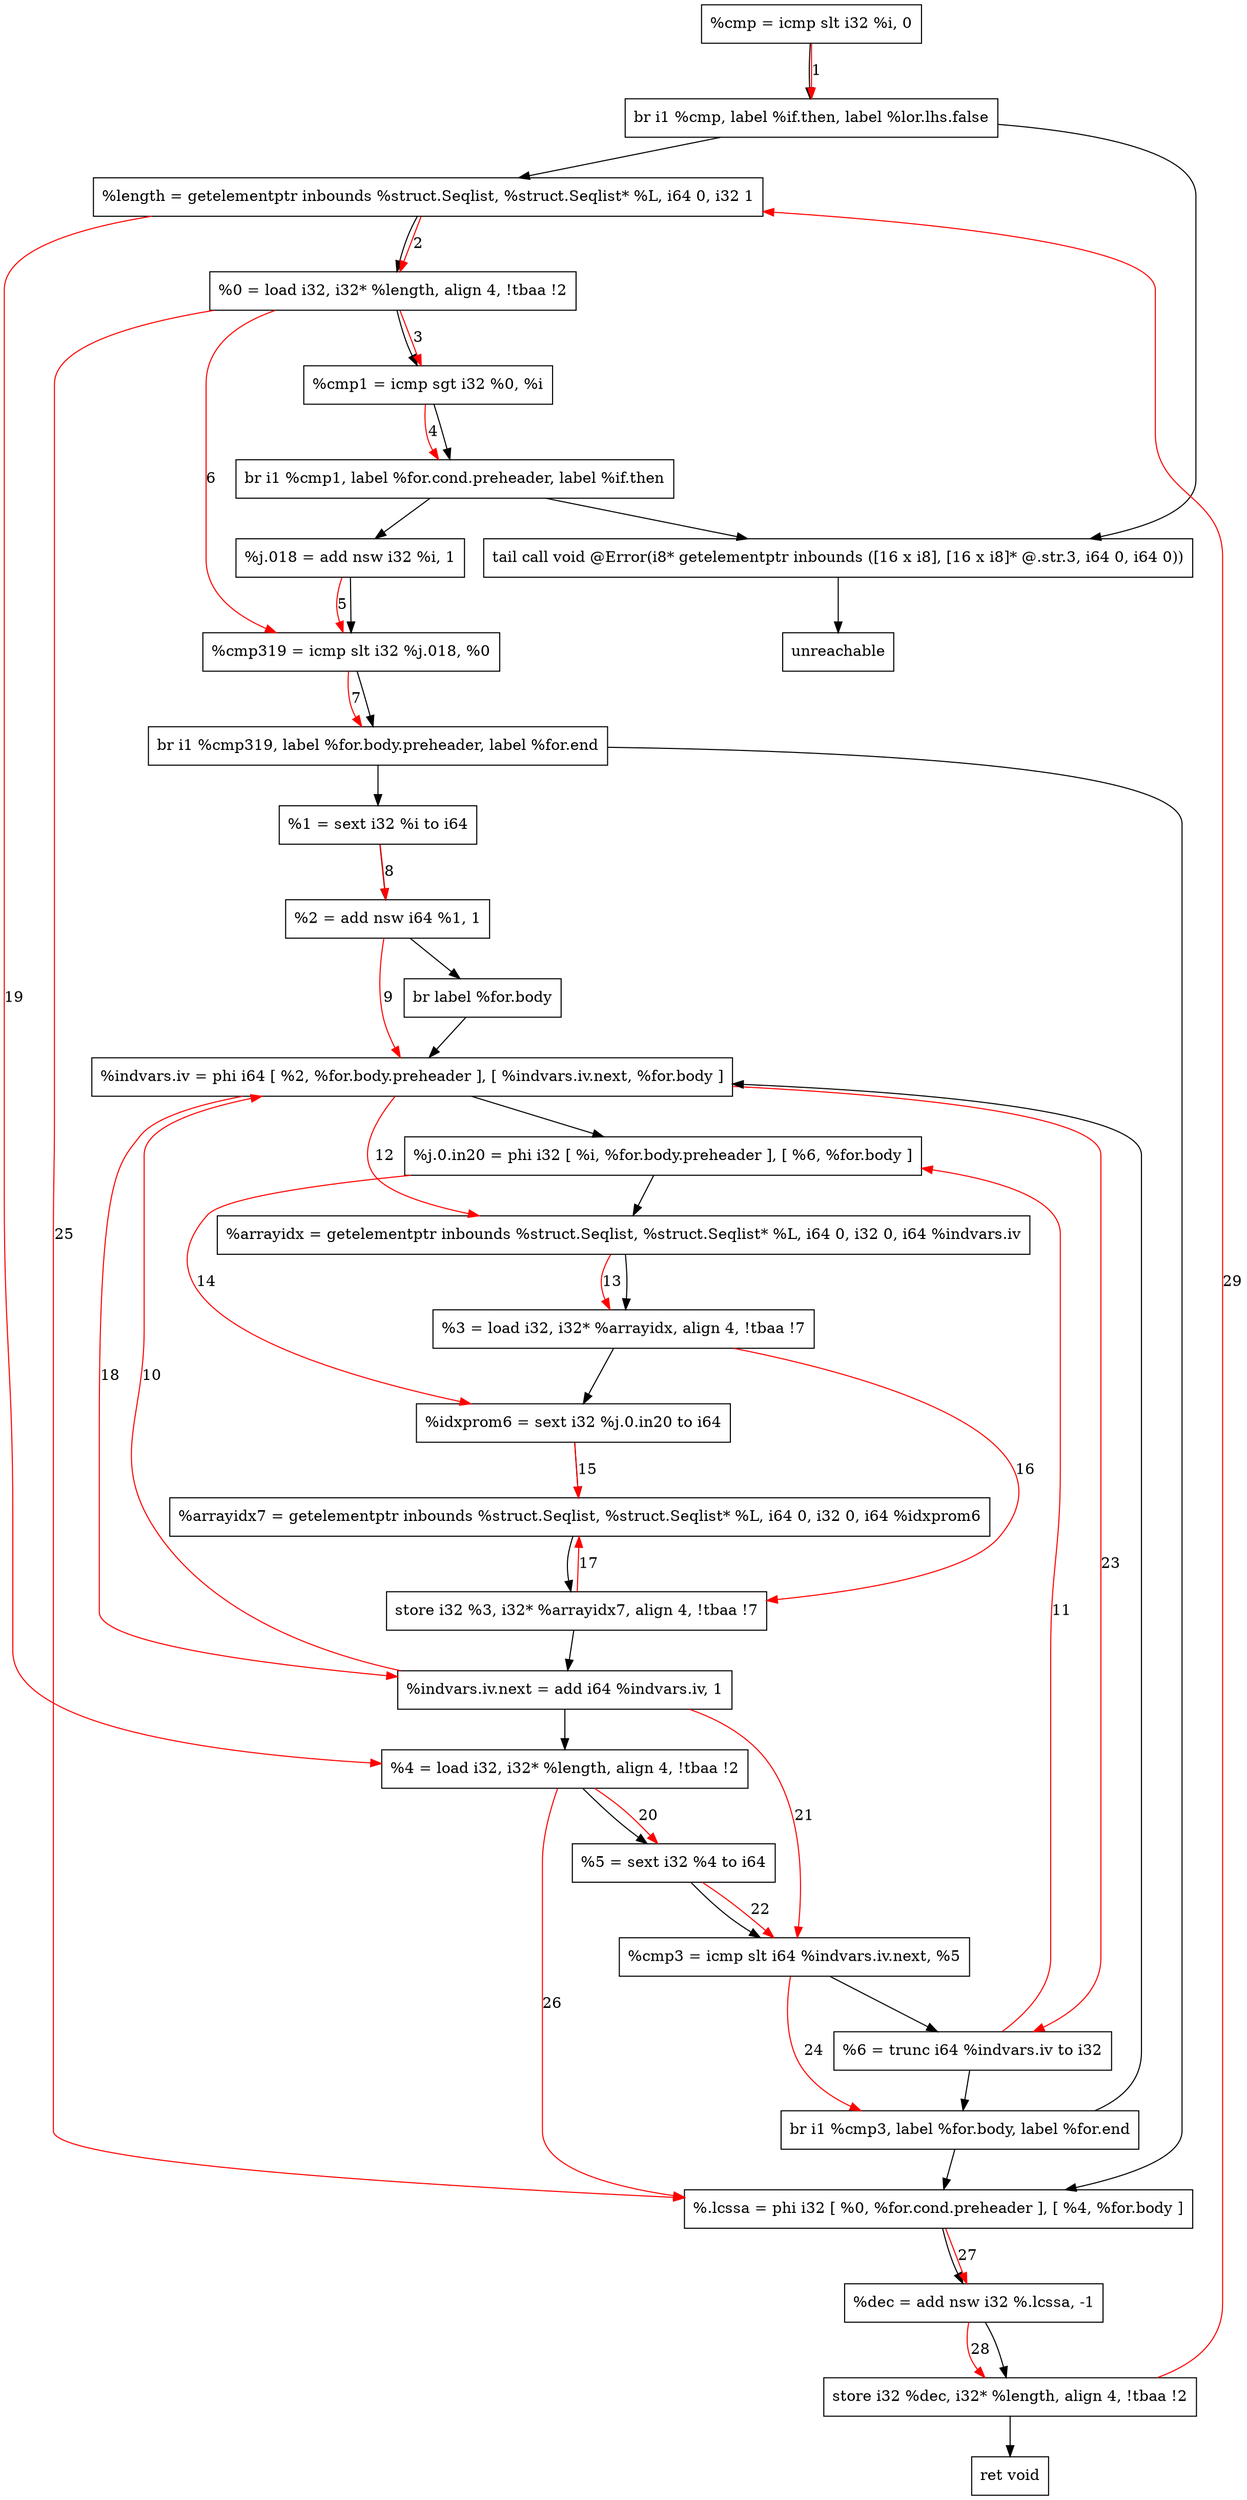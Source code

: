 digraph "CDFG for'func' function" {
	Node0x55f7c8dfca90[shape=record, label="  %cmp = icmp slt i32 %i, 0"]
	Node0x55f7c8dfcc38[shape=record, label="  br i1 %cmp, label %if.then, label %lor.lhs.false"]
	Node0x55f7c8dfccc8[shape=record, label="  %length = getelementptr inbounds %struct.Seqlist, %struct.Seqlist* %L, i64 0, i32 1"]
	Node0x55f7c8dfcba8[shape=record, label="  %0 = load i32, i32* %length, align 4, !tbaa !2"]
	Node0x55f7c8dfcd90[shape=record, label="  %cmp1 = icmp sgt i32 %0, %i"]
	Node0x55f7c8dfcf68[shape=record, label="  br i1 %cmp1, label %for.cond.preheader, label %if.then"]
	Node0x55f7c8dfd010[shape=record, label="  %j.018 = add nsw i32 %i, 1"]
	Node0x55f7c8dfd080[shape=record, label="  %cmp319 = icmp slt i32 %j.018, %0"]
	Node0x55f7c8dfd438[shape=record, label="  br i1 %cmp319, label %for.body.preheader, label %for.end"]
	Node0x55f7c8dfceb8[shape=record, label="  %1 = sext i32 %i to i64"]
	Node0x55f7c8dfd4b0[shape=record, label="  %2 = add nsw i64 %1, 1"]
	Node0x55f7c8dfd618[shape=record, label="  br label %for.body"]
	Node0x55f7c8dfd710[shape=record, label="  tail call void @Error(i8* getelementptr inbounds ([16 x i8], [16 x i8]* @.str.3, i64 0, i64 0))"]
	Node0x55f7c8dfd7b0[shape=record, label="  unreachable"]
	Node0x55f7c8dfd828[shape=record, label="  %indvars.iv = phi i64 [ %2, %for.body.preheader ], [ %indvars.iv.next, %for.body ]"]
	Node0x55f7c8dfd998[shape=record, label="  %j.0.in20 = phi i32 [ %i, %for.body.preheader ], [ %6, %for.body ]"]
	Node0x55f7c8dfda90[shape=record, label="  %arrayidx = getelementptr inbounds %struct.Seqlist, %struct.Seqlist* %L, i64 0, i32 0, i64 %indvars.iv"]
	Node0x55f7c8dfca18[shape=record, label="  %3 = load i32, i32* %arrayidx, align 4, !tbaa !7"]
	Node0x55f7c8dfdb28[shape=record, label="  %idxprom6 = sext i32 %j.0.in20 to i64"]
	Node0x55f7c8dfdc00[shape=record, label="  %arrayidx7 = getelementptr inbounds %struct.Seqlist, %struct.Seqlist* %L, i64 0, i32 0, i64 %idxprom6"]
	Node0x55f7c8dfdcb0[shape=record, label="  store i32 %3, i32* %arrayidx7, align 4, !tbaa !7"]
	Node0x55f7c8dfdd30[shape=record, label="  %indvars.iv.next = add i64 %indvars.iv, 1"]
	Node0x55f7c8dfd5b8[shape=record, label="  %4 = load i32, i32* %length, align 4, !tbaa !2"]
	Node0x55f7c8dfddd8[shape=record, label="  %5 = sext i32 %4 to i64"]
	Node0x55f7c8dfde50[shape=record, label="  %cmp3 = icmp slt i64 %indvars.iv.next, %5"]
	Node0x55f7c8dfdea8[shape=record, label="  %6 = trunc i64 %indvars.iv to i32"]
	Node0x55f7c8dfdf38[shape=record, label="  br i1 %cmp3, label %for.body, label %for.end"]
	Node0x55f7c8dfdf88[shape=record, label="  %.lcssa = phi i32 [ %0, %for.cond.preheader ], [ %4, %for.body ]"]
	Node0x55f7c8dfe050[shape=record, label="  %dec = add nsw i32 %.lcssa, -1"]
	Node0x55f7c8dfe0e0[shape=record, label="  store i32 %dec, i32* %length, align 4, !tbaa !2"]
	Node0x55f7c8dfd950[shape=record, label="  ret void"]
	Node0x55f7c8dfca90 -> Node0x55f7c8dfcc38
	Node0x55f7c8dfcc38 -> Node0x55f7c8dfd710
	Node0x55f7c8dfcc38 -> Node0x55f7c8dfccc8
	Node0x55f7c8dfccc8 -> Node0x55f7c8dfcba8
	Node0x55f7c8dfcba8 -> Node0x55f7c8dfcd90
	Node0x55f7c8dfcd90 -> Node0x55f7c8dfcf68
	Node0x55f7c8dfcf68 -> Node0x55f7c8dfd010
	Node0x55f7c8dfcf68 -> Node0x55f7c8dfd710
	Node0x55f7c8dfd010 -> Node0x55f7c8dfd080
	Node0x55f7c8dfd080 -> Node0x55f7c8dfd438
	Node0x55f7c8dfd438 -> Node0x55f7c8dfceb8
	Node0x55f7c8dfd438 -> Node0x55f7c8dfdf88
	Node0x55f7c8dfceb8 -> Node0x55f7c8dfd4b0
	Node0x55f7c8dfd4b0 -> Node0x55f7c8dfd618
	Node0x55f7c8dfd618 -> Node0x55f7c8dfd828
	Node0x55f7c8dfd710 -> Node0x55f7c8dfd7b0
	Node0x55f7c8dfd828 -> Node0x55f7c8dfd998
	Node0x55f7c8dfd998 -> Node0x55f7c8dfda90
	Node0x55f7c8dfda90 -> Node0x55f7c8dfca18
	Node0x55f7c8dfca18 -> Node0x55f7c8dfdb28
	Node0x55f7c8dfdb28 -> Node0x55f7c8dfdc00
	Node0x55f7c8dfdc00 -> Node0x55f7c8dfdcb0
	Node0x55f7c8dfdcb0 -> Node0x55f7c8dfdd30
	Node0x55f7c8dfdd30 -> Node0x55f7c8dfd5b8
	Node0x55f7c8dfd5b8 -> Node0x55f7c8dfddd8
	Node0x55f7c8dfddd8 -> Node0x55f7c8dfde50
	Node0x55f7c8dfde50 -> Node0x55f7c8dfdea8
	Node0x55f7c8dfdea8 -> Node0x55f7c8dfdf38
	Node0x55f7c8dfdf38 -> Node0x55f7c8dfd828
	Node0x55f7c8dfdf38 -> Node0x55f7c8dfdf88
	Node0x55f7c8dfdf88 -> Node0x55f7c8dfe050
	Node0x55f7c8dfe050 -> Node0x55f7c8dfe0e0
	Node0x55f7c8dfe0e0 -> Node0x55f7c8dfd950
edge [color=red]
	Node0x55f7c8dfca90 -> Node0x55f7c8dfcc38[label="1"]
	Node0x55f7c8dfccc8 -> Node0x55f7c8dfcba8[label="2"]
	Node0x55f7c8dfcba8 -> Node0x55f7c8dfcd90[label="3"]
	Node0x55f7c8dfcd90 -> Node0x55f7c8dfcf68[label="4"]
	Node0x55f7c8dfd010 -> Node0x55f7c8dfd080[label="5"]
	Node0x55f7c8dfcba8 -> Node0x55f7c8dfd080[label="6"]
	Node0x55f7c8dfd080 -> Node0x55f7c8dfd438[label="7"]
	Node0x55f7c8dfceb8 -> Node0x55f7c8dfd4b0[label="8"]
	Node0x55f7c8dfd4b0 -> Node0x55f7c8dfd828[label="9"]
	Node0x55f7c8dfdd30 -> Node0x55f7c8dfd828[label="10"]
	Node0x55f7c8dfdea8 -> Node0x55f7c8dfd998[label="11"]
	Node0x55f7c8dfd828 -> Node0x55f7c8dfda90[label="12"]
	Node0x55f7c8dfda90 -> Node0x55f7c8dfca18[label="13"]
	Node0x55f7c8dfd998 -> Node0x55f7c8dfdb28[label="14"]
	Node0x55f7c8dfdb28 -> Node0x55f7c8dfdc00[label="15"]
	Node0x55f7c8dfca18 -> Node0x55f7c8dfdcb0[label="16"]
	Node0x55f7c8dfdcb0 -> Node0x55f7c8dfdc00[label="17"]
	Node0x55f7c8dfd828 -> Node0x55f7c8dfdd30[label="18"]
	Node0x55f7c8dfccc8 -> Node0x55f7c8dfd5b8[label="19"]
	Node0x55f7c8dfd5b8 -> Node0x55f7c8dfddd8[label="20"]
	Node0x55f7c8dfdd30 -> Node0x55f7c8dfde50[label="21"]
	Node0x55f7c8dfddd8 -> Node0x55f7c8dfde50[label="22"]
	Node0x55f7c8dfd828 -> Node0x55f7c8dfdea8[label="23"]
	Node0x55f7c8dfde50 -> Node0x55f7c8dfdf38[label="24"]
	Node0x55f7c8dfcba8 -> Node0x55f7c8dfdf88[label="25"]
	Node0x55f7c8dfd5b8 -> Node0x55f7c8dfdf88[label="26"]
	Node0x55f7c8dfdf88 -> Node0x55f7c8dfe050[label="27"]
	Node0x55f7c8dfe050 -> Node0x55f7c8dfe0e0[label="28"]
	Node0x55f7c8dfe0e0 -> Node0x55f7c8dfccc8[label="29"]
}
